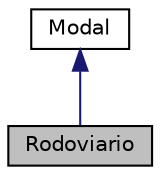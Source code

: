 digraph "Rodoviario"
{
  edge [fontname="Helvetica",fontsize="10",labelfontname="Helvetica",labelfontsize="10"];
  node [fontname="Helvetica",fontsize="10",shape=record];
  Node0 [label="Rodoviario",height=0.2,width=0.4,color="black", fillcolor="grey75", style="filled", fontcolor="black"];
  Node1 -> Node0 [dir="back",color="midnightblue",fontsize="10",style="solid",fontname="Helvetica"];
  Node1 [label="Modal",height=0.2,width=0.4,color="black", fillcolor="white", style="filled",URL="$classModal.html",tooltip="Esta classe representa uma conexão entre duas localidades e o meio de transporte que as conecta..."];
}
